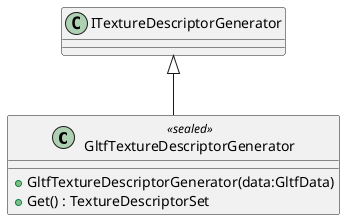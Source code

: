 @startuml
class GltfTextureDescriptorGenerator <<sealed>> {
    + GltfTextureDescriptorGenerator(data:GltfData)
    + Get() : TextureDescriptorSet
}
ITextureDescriptorGenerator <|-- GltfTextureDescriptorGenerator
@enduml
